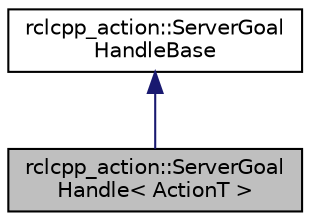 digraph "rclcpp_action::ServerGoalHandle&lt; ActionT &gt;"
{
  edge [fontname="Helvetica",fontsize="10",labelfontname="Helvetica",labelfontsize="10"];
  node [fontname="Helvetica",fontsize="10",shape=record];
  Node0 [label="rclcpp_action::ServerGoal\lHandle\< ActionT \>",height=0.2,width=0.4,color="black", fillcolor="grey75", style="filled", fontcolor="black"];
  Node1 -> Node0 [dir="back",color="midnightblue",fontsize="10",style="solid",fontname="Helvetica"];
  Node1 [label="rclcpp_action::ServerGoal\lHandleBase",height=0.2,width=0.4,color="black", fillcolor="white", style="filled",URL="$classrclcpp__action_1_1ServerGoalHandleBase.html"];
}

